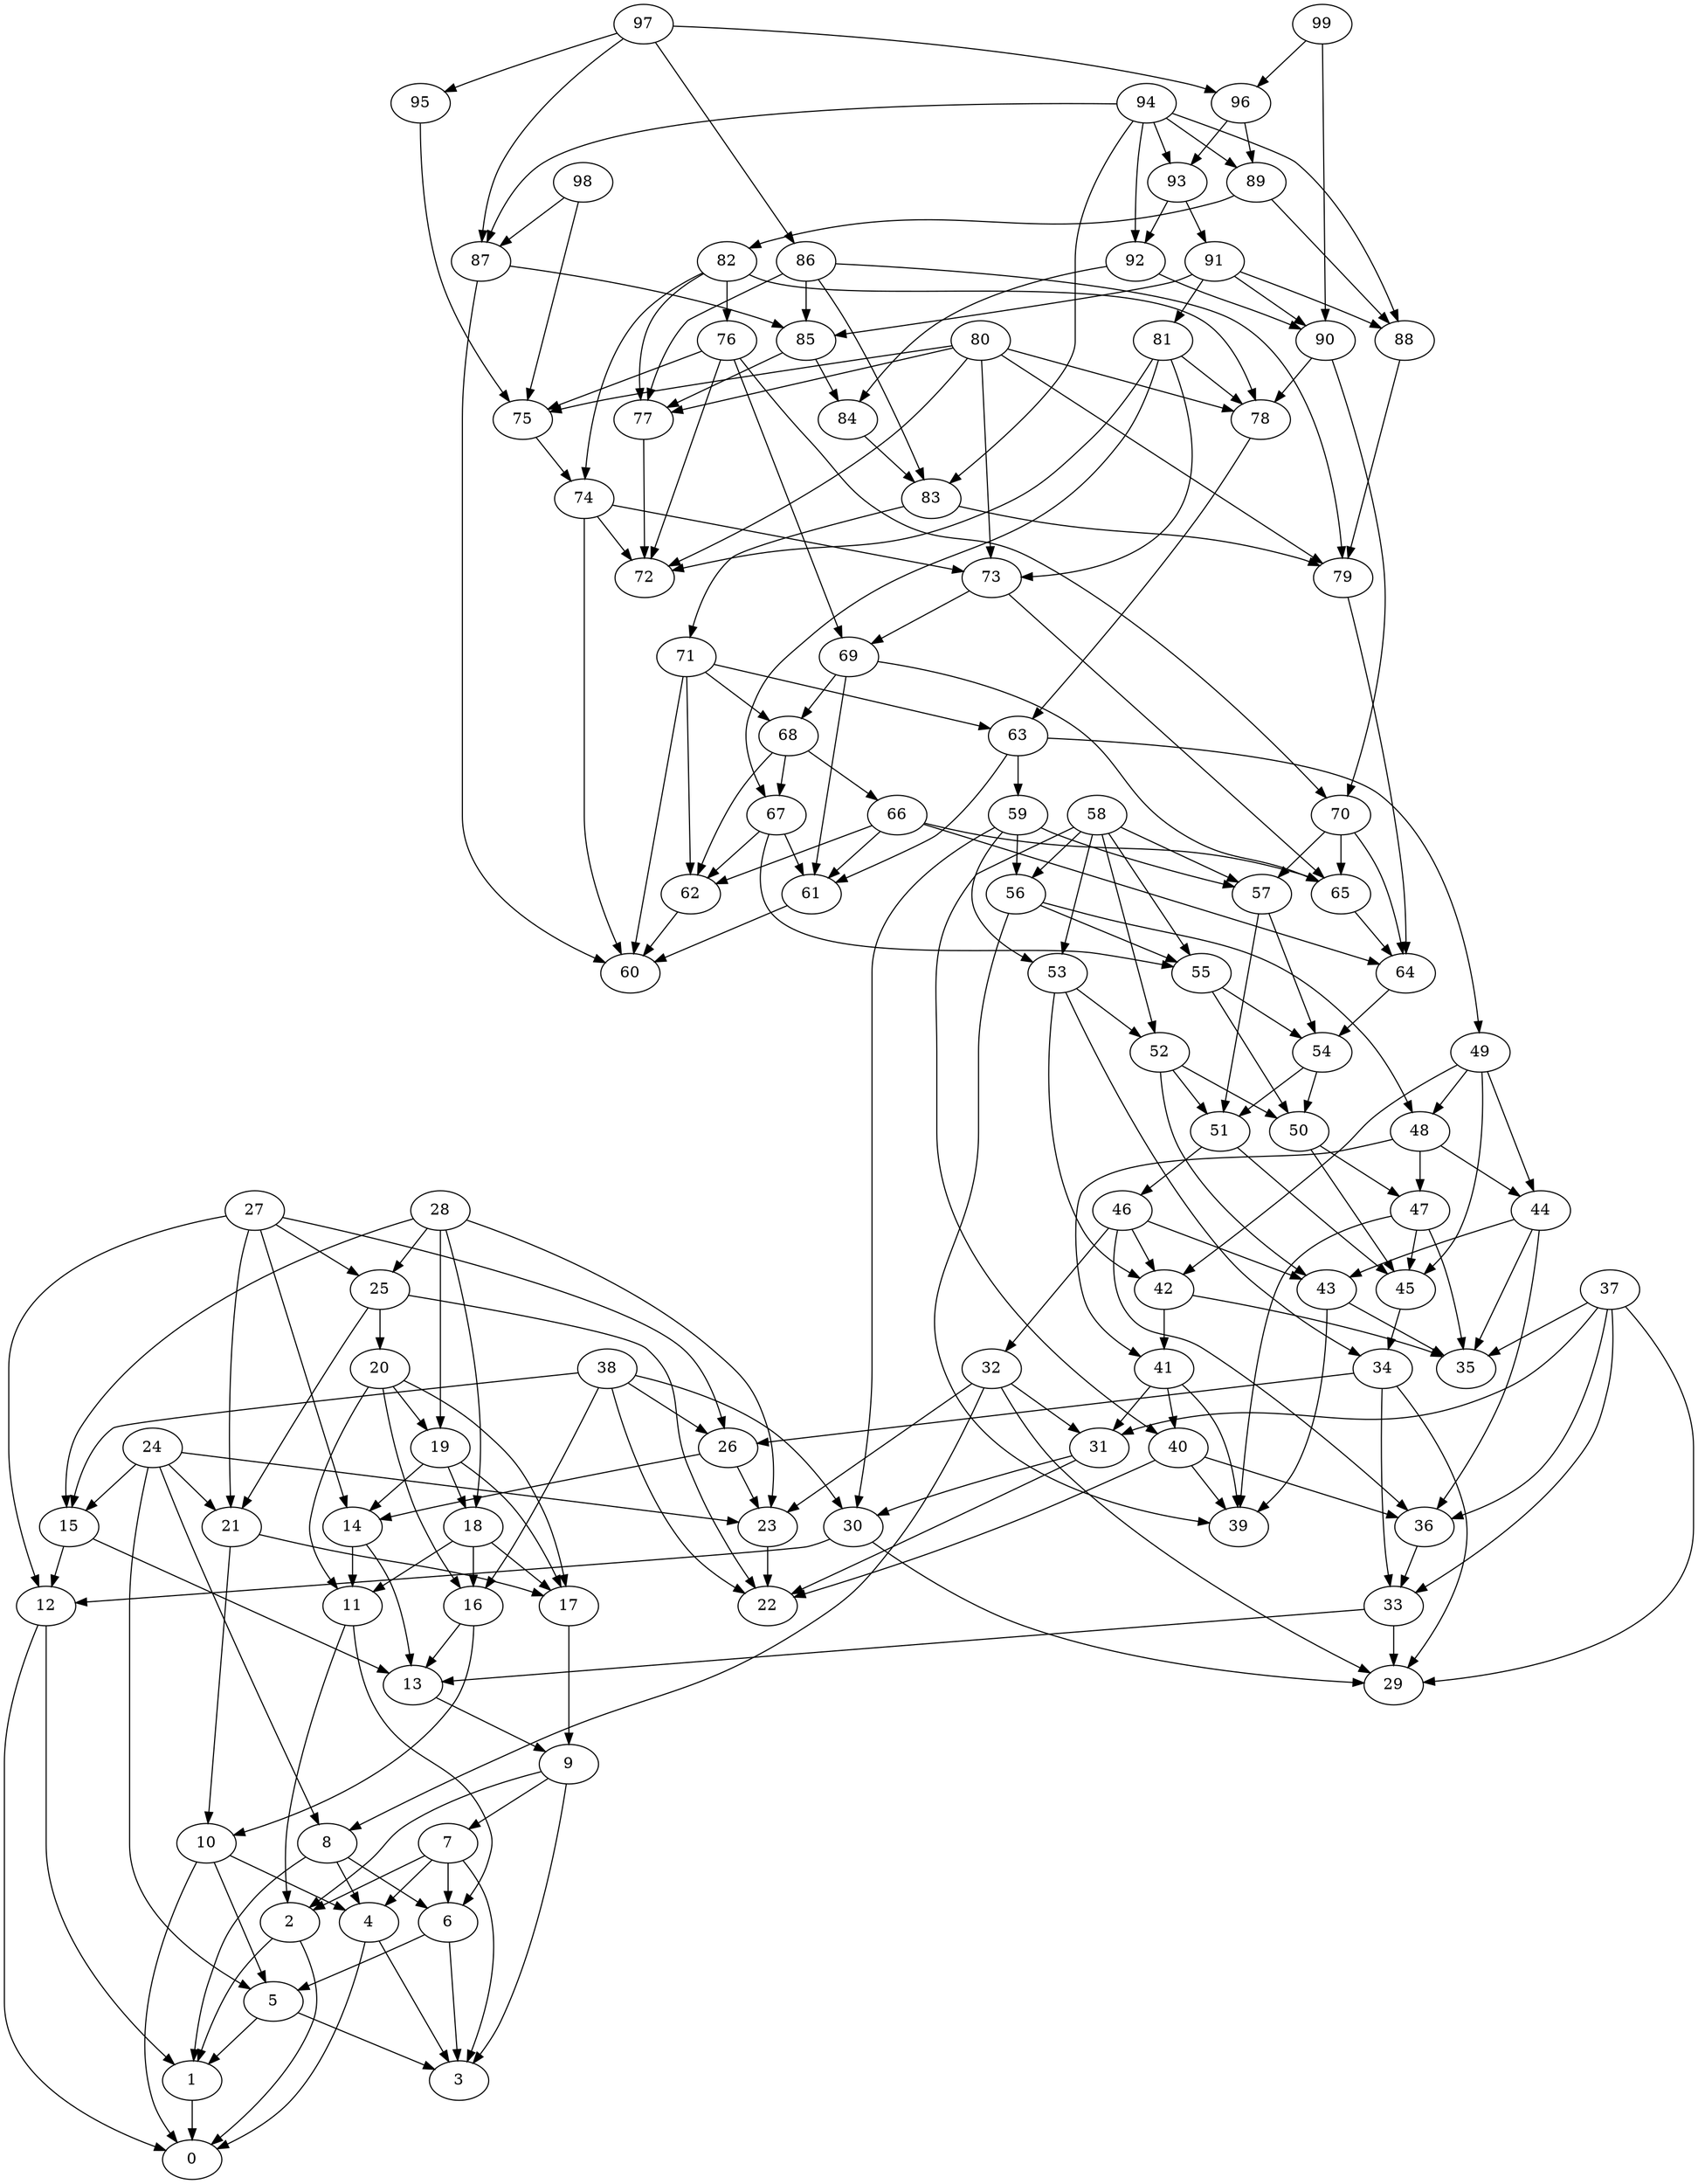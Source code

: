 digraph my_graph {
0 [label=0]
1 [label=1]
2 [label=2]
3 [label=3]
4 [label=4]
5 [label=5]
6 [label=6]
7 [label=7]
8 [label=8]
9 [label=9]
10 [label=10]
11 [label=11]
12 [label=12]
13 [label=13]
14 [label=14]
15 [label=15]
16 [label=16]
17 [label=17]
18 [label=18]
19 [label=19]
20 [label=20]
21 [label=21]
22 [label=22]
23 [label=23]
24 [label=24]
25 [label=25]
26 [label=26]
27 [label=27]
28 [label=28]
29 [label=29]
30 [label=30]
31 [label=31]
32 [label=32]
33 [label=33]
34 [label=34]
35 [label=35]
36 [label=36]
37 [label=37]
38 [label=38]
39 [label=39]
40 [label=40]
41 [label=41]
42 [label=42]
43 [label=43]
44 [label=44]
45 [label=45]
46 [label=46]
47 [label=47]
48 [label=48]
49 [label=49]
50 [label=50]
51 [label=51]
52 [label=52]
53 [label=53]
54 [label=54]
55 [label=55]
56 [label=56]
57 [label=57]
58 [label=58]
59 [label=59]
60 [label=60]
61 [label=61]
62 [label=62]
63 [label=63]
64 [label=64]
65 [label=65]
66 [label=66]
67 [label=67]
68 [label=68]
69 [label=69]
70 [label=70]
71 [label=71]
72 [label=72]
73 [label=73]
74 [label=74]
75 [label=75]
76 [label=76]
77 [label=77]
78 [label=78]
79 [label=79]
80 [label=80]
81 [label=81]
82 [label=82]
83 [label=83]
84 [label=84]
85 [label=85]
86 [label=86]
87 [label=87]
88 [label=88]
89 [label=89]
90 [label=90]
91 [label=91]
92 [label=92]
93 [label=93]
94 [label=94]
95 [label=95]
96 [label=96]
97 [label=97]
98 [label=98]
99 [label=99]
1->0
2->1
2->0
4->0
4->3
5->1
5->3
6->5
6->3
7->4
7->2
7->6
7->3
8->6
8->4
8->1
9->7
9->2
9->3
10->4
10->5
10->0
11->2
11->6
12->0
12->1
13->9
14->11
14->13
15->12
15->13
16->13
16->10
17->9
18->11
18->17
18->16
19->18
19->14
19->17
20->11
20->17
20->16
20->19
21->10
21->17
23->22
24->5
24->23
24->21
24->8
24->15
25->22
25->20
25->21
26->23
26->14
27->26
27->14
27->21
27->12
27->25
28->18
28->15
28->19
28->23
28->25
30->12
30->29
31->30
31->22
32->23
32->31
32->8
32->29
33->29
33->13
34->33
34->26
34->29
36->33
37->33
37->29
37->31
37->36
37->35
38->15
38->22
38->30
38->16
38->26
40->36
40->22
40->39
41->31
41->39
41->40
42->35
42->41
43->35
43->39
44->43
44->35
44->36
45->34
46->42
46->43
46->32
46->36
47->35
47->45
47->39
48->47
48->44
48->41
49->45
49->42
49->48
49->44
50->47
50->45
51->45
51->46
52->51
52->50
52->43
53->42
53->34
53->52
54->50
54->51
55->54
55->50
56->39
56->48
56->55
57->54
57->51
58->53
58->40
58->52
58->57
58->56
58->55
59->30
59->53
59->57
59->56
61->60
62->60
63->59
63->49
63->61
64->54
65->64
66->65
66->62
66->61
66->64
67->62
67->55
67->61
68->62
68->66
68->67
69->68
69->61
69->65
70->64
70->57
70->65
71->60
71->68
71->63
71->62
73->69
73->65
74->73
74->72
74->60
75->74
76->72
76->69
76->70
76->75
77->72
78->63
79->64
80->75
80->79
80->73
80->72
80->77
80->78
81->72
81->67
81->73
81->78
82->77
82->76
82->74
82->78
83->79
83->71
84->83
85->84
85->77
86->85
86->83
86->77
86->79
87->85
87->60
88->79
89->88
89->82
90->70
90->78
91->81
91->88
91->85
91->90
92->84
92->90
93->91
93->92
94->83
94->89
94->93
94->87
94->92
94->88
95->75
96->89
96->93
97->95
97->96
97->87
97->86
98->87
98->75
99->96
99->90
}